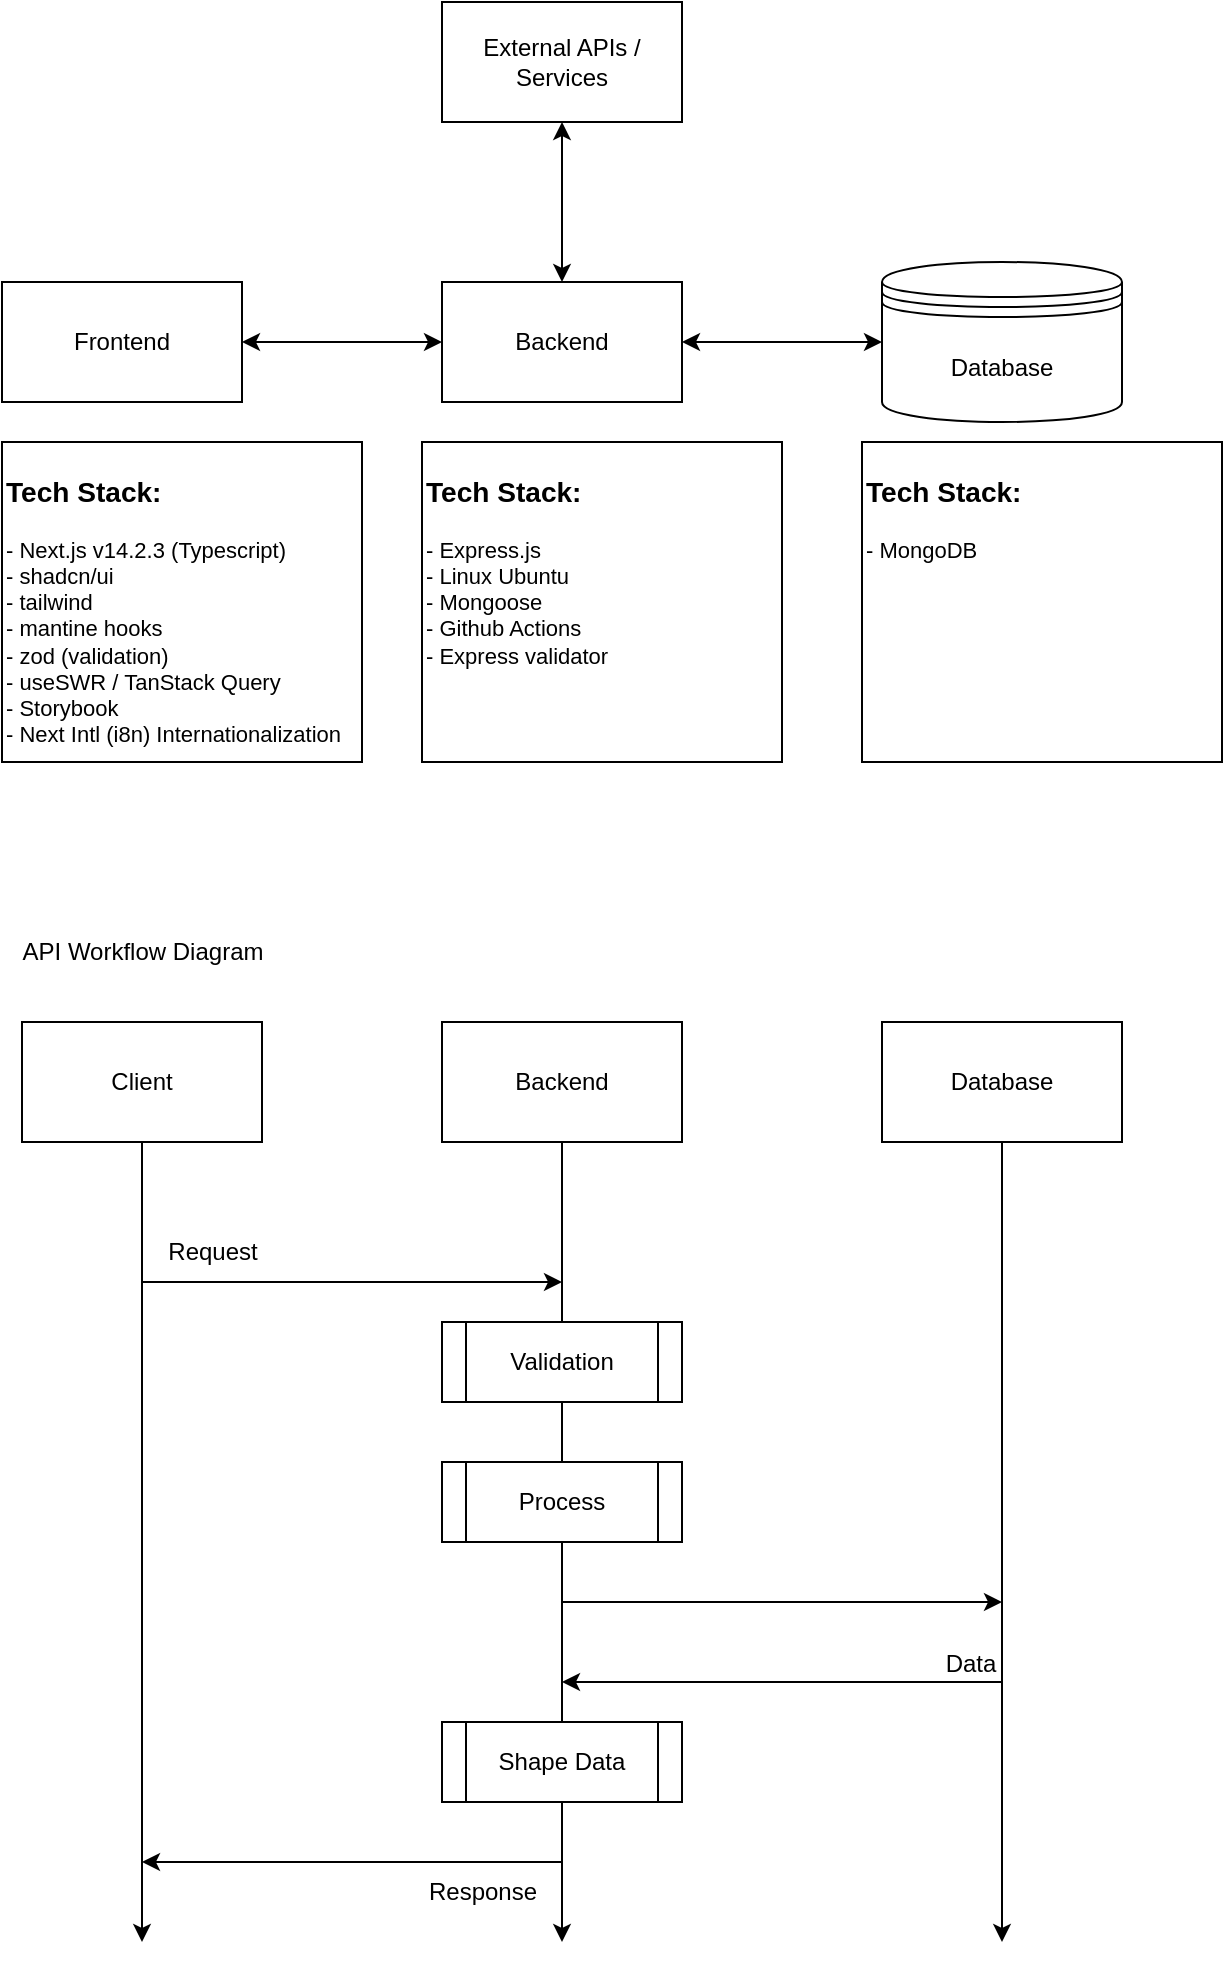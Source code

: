 <mxfile version="24.7.10">
  <diagram name="Page-1" id="7z_H-VCESE3vupKwtxcX">
    <mxGraphModel dx="748" dy="702" grid="1" gridSize="10" guides="1" tooltips="1" connect="1" arrows="1" fold="1" page="1" pageScale="1" pageWidth="850" pageHeight="1100" math="0" shadow="0">
      <root>
        <mxCell id="0" />
        <mxCell id="1" parent="0" />
        <mxCell id="GB76vfsW8Q_CAX650Lq1-1" value="Frontend" style="rounded=0;whiteSpace=wrap;html=1;movable=0;resizable=0;rotatable=0;deletable=0;editable=0;locked=1;connectable=0;" vertex="1" parent="1">
          <mxGeometry x="120" y="250" width="120" height="60" as="geometry" />
        </mxCell>
        <mxCell id="GB76vfsW8Q_CAX650Lq1-2" value="Backend" style="rounded=0;whiteSpace=wrap;html=1;movable=0;resizable=0;rotatable=0;deletable=0;editable=0;locked=1;connectable=0;" vertex="1" parent="1">
          <mxGeometry x="340" y="250" width="120" height="60" as="geometry" />
        </mxCell>
        <mxCell id="GB76vfsW8Q_CAX650Lq1-3" value="Database" style="shape=datastore;whiteSpace=wrap;html=1;movable=0;resizable=0;rotatable=0;deletable=0;editable=0;locked=1;connectable=0;" vertex="1" parent="1">
          <mxGeometry x="560" y="240" width="120" height="80" as="geometry" />
        </mxCell>
        <mxCell id="GB76vfsW8Q_CAX650Lq1-8" value="" style="endArrow=classic;startArrow=classic;html=1;rounded=0;exitX=1;exitY=0.5;exitDx=0;exitDy=0;entryX=0;entryY=0.5;entryDx=0;entryDy=0;movable=0;resizable=0;rotatable=0;deletable=0;editable=0;locked=1;connectable=0;" edge="1" parent="1" source="GB76vfsW8Q_CAX650Lq1-1" target="GB76vfsW8Q_CAX650Lq1-2">
          <mxGeometry width="50" height="50" relative="1" as="geometry">
            <mxPoint x="410" y="340" as="sourcePoint" />
            <mxPoint x="460" y="290" as="targetPoint" />
          </mxGeometry>
        </mxCell>
        <mxCell id="GB76vfsW8Q_CAX650Lq1-9" value="" style="endArrow=classic;startArrow=classic;html=1;rounded=0;entryX=1;entryY=0.5;entryDx=0;entryDy=0;exitX=0;exitY=0.5;exitDx=0;exitDy=0;movable=0;resizable=0;rotatable=0;deletable=0;editable=0;locked=1;connectable=0;" edge="1" parent="1" source="GB76vfsW8Q_CAX650Lq1-3" target="GB76vfsW8Q_CAX650Lq1-2">
          <mxGeometry width="50" height="50" relative="1" as="geometry">
            <mxPoint x="410" y="340" as="sourcePoint" />
            <mxPoint x="460" y="290" as="targetPoint" />
          </mxGeometry>
        </mxCell>
        <mxCell id="GB76vfsW8Q_CAX650Lq1-18" value="" style="group;movable=0;resizable=0;rotatable=0;deletable=0;editable=0;locked=1;connectable=0;" vertex="1" connectable="0" parent="1">
          <mxGeometry x="120" y="330" width="180" height="170" as="geometry" />
        </mxCell>
        <mxCell id="GB76vfsW8Q_CAX650Lq1-14" value="" style="rounded=0;whiteSpace=wrap;html=1;movable=0;resizable=0;rotatable=0;deletable=0;editable=0;locked=1;connectable=0;" vertex="1" parent="GB76vfsW8Q_CAX650Lq1-18">
          <mxGeometry width="180" height="160" as="geometry" />
        </mxCell>
        <mxCell id="GB76vfsW8Q_CAX650Lq1-11" value="&lt;h3 style=&quot;margin-top: 0px;&quot;&gt;Tech Stack:&lt;/h3&gt;&lt;div style=&quot;font-size: 11px;&quot;&gt;&lt;font style=&quot;font-size: 11px;&quot;&gt;- Next.js v14.2.3 (Typescript)&lt;br&gt;- shadcn/ui&lt;/font&gt;&lt;/div&gt;&lt;div style=&quot;font-size: 11px;&quot;&gt;&lt;font style=&quot;font-size: 11px;&quot;&gt;- tailwind&lt;/font&gt;&lt;/div&gt;&lt;div style=&quot;font-size: 11px;&quot;&gt;&lt;font style=&quot;font-size: 11px;&quot;&gt;- mantine hooks&lt;/font&gt;&lt;/div&gt;&lt;div style=&quot;font-size: 11px;&quot;&gt;&lt;font style=&quot;font-size: 11px;&quot;&gt;- zod (validation)&lt;/font&gt;&lt;/div&gt;&lt;div style=&quot;font-size: 11px;&quot;&gt;&lt;font style=&quot;font-size: 11px;&quot;&gt;- useSWR / TanStack Query&lt;br&gt;- Storybook&lt;br&gt;- Next Intl (i8n) Internationalization&lt;/font&gt;&lt;/div&gt;" style="text;html=1;whiteSpace=wrap;overflow=hidden;rounded=0;movable=0;resizable=0;rotatable=0;deletable=0;editable=0;locked=1;connectable=0;" vertex="1" parent="GB76vfsW8Q_CAX650Lq1-18">
          <mxGeometry y="10" width="180" height="160" as="geometry" />
        </mxCell>
        <mxCell id="GB76vfsW8Q_CAX650Lq1-19" value="" style="group;movable=0;resizable=0;rotatable=0;deletable=0;editable=0;locked=1;connectable=0;" vertex="1" connectable="0" parent="1">
          <mxGeometry x="330" y="330" width="180" height="170" as="geometry" />
        </mxCell>
        <mxCell id="GB76vfsW8Q_CAX650Lq1-20" value="" style="rounded=0;whiteSpace=wrap;html=1;movable=0;resizable=0;rotatable=0;deletable=0;editable=0;locked=1;connectable=0;" vertex="1" parent="GB76vfsW8Q_CAX650Lq1-19">
          <mxGeometry width="180" height="160" as="geometry" />
        </mxCell>
        <mxCell id="GB76vfsW8Q_CAX650Lq1-21" value="&lt;h3 style=&quot;margin-top: 0px;&quot;&gt;Tech Stack:&lt;/h3&gt;&lt;div style=&quot;font-size: 11px;&quot;&gt;&lt;font style=&quot;font-size: 11px;&quot;&gt;- Express.js&lt;br&gt;&lt;/font&gt;&lt;/div&gt;&lt;div style=&quot;font-size: 11px;&quot;&gt;&lt;font style=&quot;font-size: 11px;&quot;&gt;- Linux Ubuntu&lt;br&gt;&lt;/font&gt;&lt;/div&gt;&lt;div style=&quot;font-size: 11px;&quot;&gt;&lt;font style=&quot;font-size: 11px;&quot;&gt;- Mongoose&lt;/font&gt;&lt;/div&gt;&lt;div style=&quot;font-size: 11px;&quot;&gt;&lt;font style=&quot;font-size: 11px;&quot;&gt;- Github Actions&lt;/font&gt;&lt;/div&gt;&lt;div style=&quot;font-size: 11px;&quot;&gt;&lt;font style=&quot;font-size: 11px;&quot;&gt;- Express validator&lt;/font&gt;&lt;/div&gt;" style="text;html=1;whiteSpace=wrap;overflow=hidden;rounded=0;movable=0;resizable=0;rotatable=0;deletable=0;editable=0;locked=1;connectable=0;" vertex="1" parent="GB76vfsW8Q_CAX650Lq1-19">
          <mxGeometry y="10" width="180" height="160" as="geometry" />
        </mxCell>
        <mxCell id="GB76vfsW8Q_CAX650Lq1-22" value="External APIs / Services" style="rounded=0;whiteSpace=wrap;html=1;movable=0;resizable=0;rotatable=0;deletable=0;editable=0;locked=1;connectable=0;" vertex="1" parent="1">
          <mxGeometry x="340" y="110" width="120" height="60" as="geometry" />
        </mxCell>
        <mxCell id="GB76vfsW8Q_CAX650Lq1-23" value="" style="endArrow=classic;startArrow=classic;html=1;rounded=0;entryX=0.5;entryY=1;entryDx=0;entryDy=0;exitX=0.5;exitY=0;exitDx=0;exitDy=0;movable=0;resizable=0;rotatable=0;deletable=0;editable=0;locked=1;connectable=0;" edge="1" parent="1" source="GB76vfsW8Q_CAX650Lq1-2" target="GB76vfsW8Q_CAX650Lq1-22">
          <mxGeometry width="50" height="50" relative="1" as="geometry">
            <mxPoint x="410" y="250" as="sourcePoint" />
            <mxPoint x="460" y="200" as="targetPoint" />
          </mxGeometry>
        </mxCell>
        <mxCell id="GB76vfsW8Q_CAX650Lq1-24" value="" style="group;movable=0;resizable=0;rotatable=0;deletable=0;editable=0;locked=1;connectable=0;" vertex="1" connectable="0" parent="1">
          <mxGeometry x="550" y="330" width="180" height="170" as="geometry" />
        </mxCell>
        <mxCell id="GB76vfsW8Q_CAX650Lq1-25" value="" style="rounded=0;whiteSpace=wrap;html=1;movable=0;resizable=0;rotatable=0;deletable=0;editable=0;locked=1;connectable=0;" vertex="1" parent="GB76vfsW8Q_CAX650Lq1-24">
          <mxGeometry width="180" height="160" as="geometry" />
        </mxCell>
        <mxCell id="GB76vfsW8Q_CAX650Lq1-26" value="&lt;h3 style=&quot;margin-top: 0px;&quot;&gt;Tech Stack:&lt;/h3&gt;&lt;div style=&quot;font-size: 11px;&quot;&gt;&lt;font style=&quot;font-size: 11px;&quot;&gt;- MongoDB&lt;/font&gt;&lt;/div&gt;" style="text;html=1;whiteSpace=wrap;overflow=hidden;rounded=0;movable=0;resizable=0;rotatable=0;deletable=0;editable=0;locked=1;connectable=0;" vertex="1" parent="GB76vfsW8Q_CAX650Lq1-24">
          <mxGeometry y="10" width="180" height="160" as="geometry" />
        </mxCell>
        <mxCell id="GB76vfsW8Q_CAX650Lq1-31" style="edgeStyle=orthogonalEdgeStyle;rounded=0;orthogonalLoop=1;jettySize=auto;html=1;" edge="1" parent="1" source="GB76vfsW8Q_CAX650Lq1-27">
          <mxGeometry relative="1" as="geometry">
            <mxPoint x="190" y="1080.0" as="targetPoint" />
          </mxGeometry>
        </mxCell>
        <mxCell id="GB76vfsW8Q_CAX650Lq1-27" value="Client" style="rounded=0;whiteSpace=wrap;html=1;" vertex="1" parent="1">
          <mxGeometry x="130" y="620" width="120" height="60" as="geometry" />
        </mxCell>
        <mxCell id="GB76vfsW8Q_CAX650Lq1-32" style="edgeStyle=orthogonalEdgeStyle;rounded=0;orthogonalLoop=1;jettySize=auto;html=1;" edge="1" parent="1" source="GB76vfsW8Q_CAX650Lq1-28">
          <mxGeometry relative="1" as="geometry">
            <mxPoint x="400" y="1080.0" as="targetPoint" />
          </mxGeometry>
        </mxCell>
        <mxCell id="GB76vfsW8Q_CAX650Lq1-28" value="Backend" style="rounded=0;whiteSpace=wrap;html=1;" vertex="1" parent="1">
          <mxGeometry x="340" y="620" width="120" height="60" as="geometry" />
        </mxCell>
        <mxCell id="GB76vfsW8Q_CAX650Lq1-33" style="edgeStyle=orthogonalEdgeStyle;rounded=0;orthogonalLoop=1;jettySize=auto;html=1;" edge="1" parent="1" source="GB76vfsW8Q_CAX650Lq1-29">
          <mxGeometry relative="1" as="geometry">
            <mxPoint x="620" y="1080.0" as="targetPoint" />
          </mxGeometry>
        </mxCell>
        <mxCell id="GB76vfsW8Q_CAX650Lq1-29" value="Database" style="rounded=0;whiteSpace=wrap;html=1;" vertex="1" parent="1">
          <mxGeometry x="560" y="620" width="120" height="60" as="geometry" />
        </mxCell>
        <mxCell id="GB76vfsW8Q_CAX650Lq1-30" value="API Workflow Diagram" style="text;html=1;align=center;verticalAlign=middle;resizable=0;points=[];autosize=1;strokeColor=none;fillColor=none;" vertex="1" parent="1">
          <mxGeometry x="120" y="570" width="140" height="30" as="geometry" />
        </mxCell>
        <mxCell id="GB76vfsW8Q_CAX650Lq1-36" value="" style="endArrow=classic;html=1;rounded=0;" edge="1" parent="1">
          <mxGeometry width="50" height="50" relative="1" as="geometry">
            <mxPoint x="190" y="750" as="sourcePoint" />
            <mxPoint x="400" y="750" as="targetPoint" />
          </mxGeometry>
        </mxCell>
        <mxCell id="GB76vfsW8Q_CAX650Lq1-37" value="Request" style="text;html=1;align=center;verticalAlign=middle;resizable=0;points=[];autosize=1;strokeColor=none;fillColor=none;" vertex="1" parent="1">
          <mxGeometry x="190" y="720" width="70" height="30" as="geometry" />
        </mxCell>
        <mxCell id="GB76vfsW8Q_CAX650Lq1-38" value="Validation" style="shape=process;whiteSpace=wrap;html=1;backgroundOutline=1;" vertex="1" parent="1">
          <mxGeometry x="340" y="770" width="120" height="40" as="geometry" />
        </mxCell>
        <mxCell id="GB76vfsW8Q_CAX650Lq1-39" value="Process" style="shape=process;whiteSpace=wrap;html=1;backgroundOutline=1;" vertex="1" parent="1">
          <mxGeometry x="340" y="840" width="120" height="40" as="geometry" />
        </mxCell>
        <mxCell id="GB76vfsW8Q_CAX650Lq1-40" value="" style="endArrow=classic;html=1;rounded=0;" edge="1" parent="1">
          <mxGeometry width="50" height="50" relative="1" as="geometry">
            <mxPoint x="400" y="910" as="sourcePoint" />
            <mxPoint x="620" y="910" as="targetPoint" />
          </mxGeometry>
        </mxCell>
        <mxCell id="GB76vfsW8Q_CAX650Lq1-41" value="" style="endArrow=classic;html=1;rounded=0;" edge="1" parent="1">
          <mxGeometry width="50" height="50" relative="1" as="geometry">
            <mxPoint x="620" y="950" as="sourcePoint" />
            <mxPoint x="400" y="950" as="targetPoint" />
          </mxGeometry>
        </mxCell>
        <mxCell id="GB76vfsW8Q_CAX650Lq1-42" value="Data" style="text;html=1;align=center;verticalAlign=middle;resizable=0;points=[];autosize=1;strokeColor=none;fillColor=none;" vertex="1" parent="1">
          <mxGeometry x="579" y="926" width="50" height="30" as="geometry" />
        </mxCell>
        <mxCell id="GB76vfsW8Q_CAX650Lq1-43" value="Shape Data" style="shape=process;whiteSpace=wrap;html=1;backgroundOutline=1;" vertex="1" parent="1">
          <mxGeometry x="340" y="970" width="120" height="40" as="geometry" />
        </mxCell>
        <mxCell id="GB76vfsW8Q_CAX650Lq1-44" value="" style="endArrow=classic;html=1;rounded=0;" edge="1" parent="1">
          <mxGeometry width="50" height="50" relative="1" as="geometry">
            <mxPoint x="400" y="1040" as="sourcePoint" />
            <mxPoint x="190" y="1040" as="targetPoint" />
          </mxGeometry>
        </mxCell>
        <mxCell id="GB76vfsW8Q_CAX650Lq1-45" value="Response" style="text;html=1;align=center;verticalAlign=middle;resizable=0;points=[];autosize=1;strokeColor=none;fillColor=none;" vertex="1" parent="1">
          <mxGeometry x="320" y="1040" width="80" height="30" as="geometry" />
        </mxCell>
      </root>
    </mxGraphModel>
  </diagram>
</mxfile>
